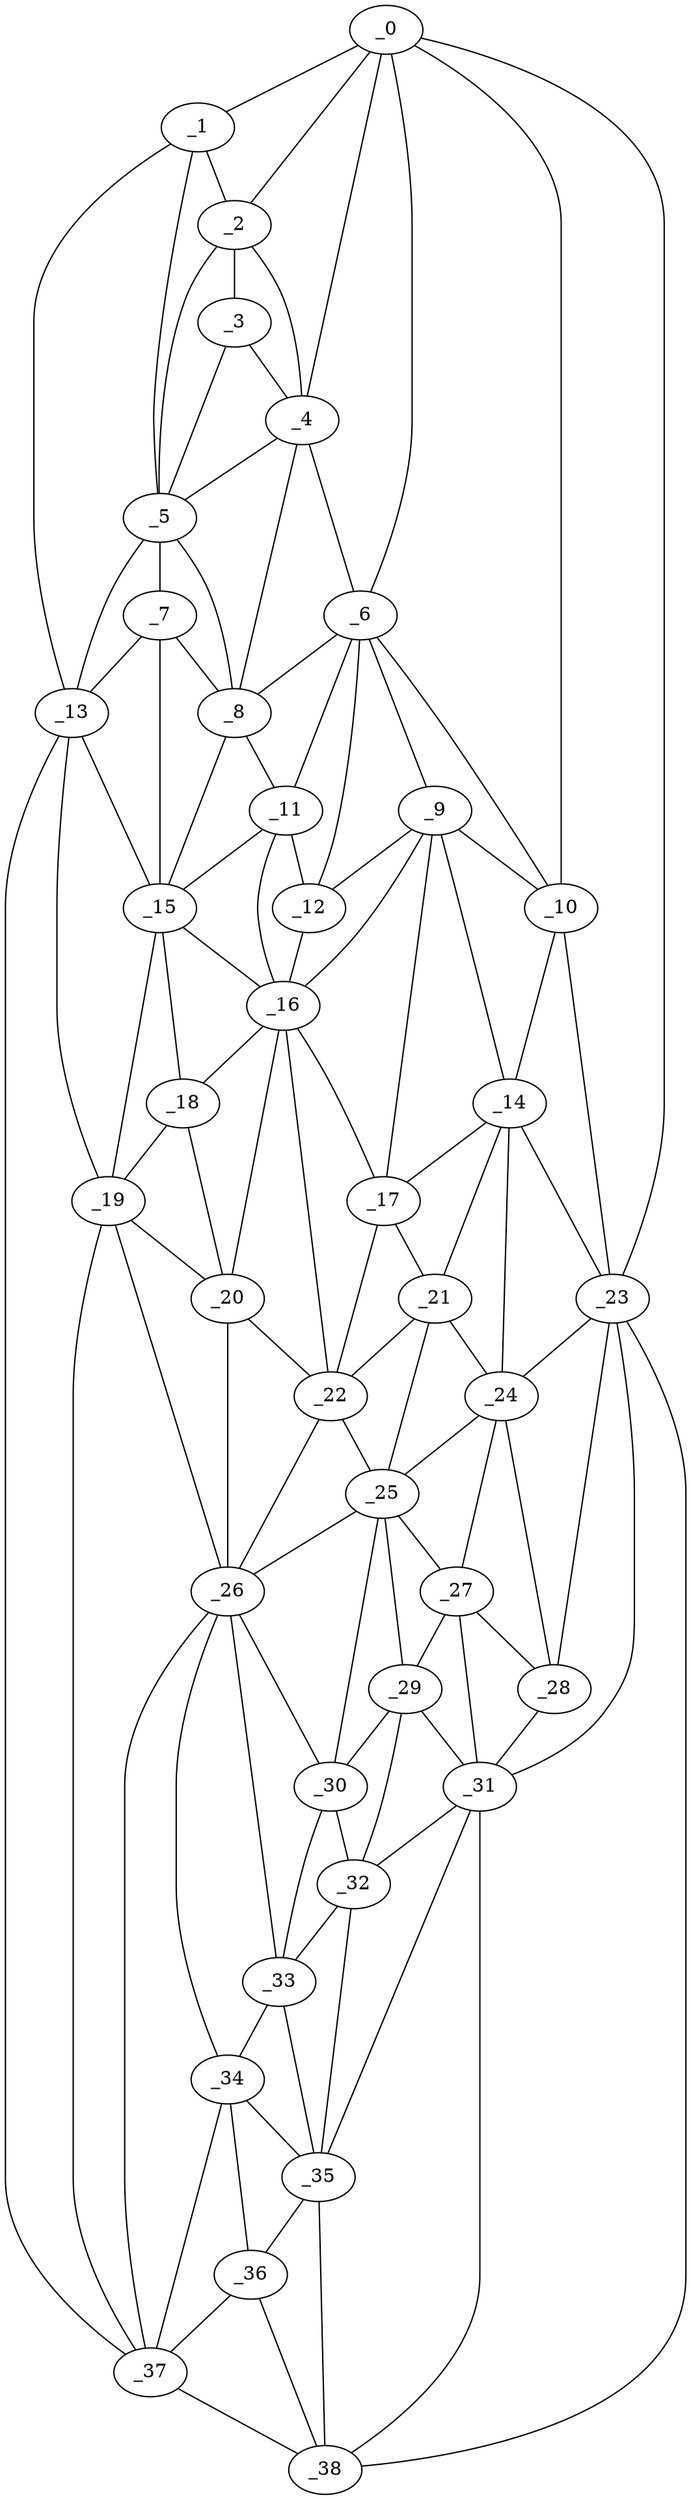 graph "obj1__230.gxl" {
	_0	 [x=4,
		y=64];
	_1	 [x=5,
		y=48];
	_0 -- _1	 [valence=1];
	_2	 [x=23,
		y=48];
	_0 -- _2	 [valence=2];
	_4	 [x=32,
		y=52];
	_0 -- _4	 [valence=2];
	_6	 [x=40,
		y=58];
	_0 -- _6	 [valence=2];
	_10	 [x=46,
		y=74];
	_0 -- _10	 [valence=1];
	_23	 [x=77,
		y=94];
	_0 -- _23	 [valence=1];
	_1 -- _2	 [valence=2];
	_5	 [x=38,
		y=42];
	_1 -- _5	 [valence=1];
	_13	 [x=55,
		y=33];
	_1 -- _13	 [valence=1];
	_3	 [x=31,
		y=46];
	_2 -- _3	 [valence=2];
	_2 -- _4	 [valence=1];
	_2 -- _5	 [valence=2];
	_3 -- _4	 [valence=2];
	_3 -- _5	 [valence=1];
	_4 -- _5	 [valence=1];
	_4 -- _6	 [valence=2];
	_8	 [x=46,
		y=46];
	_4 -- _8	 [valence=2];
	_7	 [x=45,
		y=39];
	_5 -- _7	 [valence=1];
	_5 -- _8	 [valence=2];
	_5 -- _13	 [valence=1];
	_6 -- _8	 [valence=2];
	_9	 [x=46,
		y=69];
	_6 -- _9	 [valence=1];
	_6 -- _10	 [valence=2];
	_11	 [x=47,
		y=54];
	_6 -- _11	 [valence=2];
	_12	 [x=48,
		y=59];
	_6 -- _12	 [valence=2];
	_7 -- _8	 [valence=2];
	_7 -- _13	 [valence=2];
	_15	 [x=60,
		y=41];
	_7 -- _15	 [valence=1];
	_8 -- _11	 [valence=2];
	_8 -- _15	 [valence=2];
	_9 -- _10	 [valence=1];
	_9 -- _12	 [valence=2];
	_14	 [x=57,
		y=79];
	_9 -- _14	 [valence=2];
	_16	 [x=64,
		y=59];
	_9 -- _16	 [valence=2];
	_17	 [x=67,
		y=69];
	_9 -- _17	 [valence=2];
	_10 -- _14	 [valence=1];
	_10 -- _23	 [valence=2];
	_11 -- _12	 [valence=2];
	_11 -- _15	 [valence=1];
	_11 -- _16	 [valence=2];
	_12 -- _16	 [valence=2];
	_13 -- _15	 [valence=1];
	_19	 [x=72,
		y=40];
	_13 -- _19	 [valence=2];
	_37	 [x=126,
		y=61];
	_13 -- _37	 [valence=1];
	_14 -- _17	 [valence=2];
	_21	 [x=72,
		y=70];
	_14 -- _21	 [valence=2];
	_14 -- _23	 [valence=2];
	_24	 [x=78,
		y=80];
	_14 -- _24	 [valence=1];
	_15 -- _16	 [valence=2];
	_18	 [x=68,
		y=46];
	_15 -- _18	 [valence=2];
	_15 -- _19	 [valence=2];
	_16 -- _17	 [valence=1];
	_16 -- _18	 [valence=2];
	_20	 [x=72,
		y=53];
	_16 -- _20	 [valence=1];
	_22	 [x=74,
		y=59];
	_16 -- _22	 [valence=2];
	_17 -- _21	 [valence=2];
	_17 -- _22	 [valence=2];
	_18 -- _19	 [valence=2];
	_18 -- _20	 [valence=2];
	_19 -- _20	 [valence=2];
	_26	 [x=84,
		y=46];
	_19 -- _26	 [valence=2];
	_19 -- _37	 [valence=2];
	_20 -- _22	 [valence=2];
	_20 -- _26	 [valence=2];
	_21 -- _22	 [valence=2];
	_21 -- _24	 [valence=1];
	_25	 [x=82,
		y=63];
	_21 -- _25	 [valence=2];
	_22 -- _25	 [valence=2];
	_22 -- _26	 [valence=2];
	_23 -- _24	 [valence=2];
	_28	 [x=87,
		y=88];
	_23 -- _28	 [valence=2];
	_31	 [x=99,
		y=85];
	_23 -- _31	 [valence=1];
	_38	 [x=126,
		y=77];
	_23 -- _38	 [valence=1];
	_24 -- _25	 [valence=2];
	_27	 [x=86,
		y=79];
	_24 -- _27	 [valence=2];
	_24 -- _28	 [valence=2];
	_25 -- _26	 [valence=2];
	_25 -- _27	 [valence=1];
	_29	 [x=98,
		y=74];
	_25 -- _29	 [valence=2];
	_30	 [x=99,
		y=64];
	_25 -- _30	 [valence=2];
	_26 -- _30	 [valence=2];
	_33	 [x=110,
		y=63];
	_26 -- _33	 [valence=2];
	_34	 [x=116,
		y=61];
	_26 -- _34	 [valence=2];
	_26 -- _37	 [valence=2];
	_27 -- _28	 [valence=2];
	_27 -- _29	 [valence=2];
	_27 -- _31	 [valence=2];
	_28 -- _31	 [valence=2];
	_29 -- _30	 [valence=2];
	_29 -- _31	 [valence=2];
	_32	 [x=106,
		y=72];
	_29 -- _32	 [valence=1];
	_30 -- _32	 [valence=2];
	_30 -- _33	 [valence=1];
	_31 -- _32	 [valence=2];
	_35	 [x=118,
		y=72];
	_31 -- _35	 [valence=2];
	_31 -- _38	 [valence=2];
	_32 -- _33	 [valence=2];
	_32 -- _35	 [valence=2];
	_33 -- _34	 [valence=2];
	_33 -- _35	 [valence=2];
	_34 -- _35	 [valence=1];
	_36	 [x=124,
		y=67];
	_34 -- _36	 [valence=1];
	_34 -- _37	 [valence=1];
	_35 -- _36	 [valence=2];
	_35 -- _38	 [valence=1];
	_36 -- _37	 [valence=2];
	_36 -- _38	 [valence=1];
	_37 -- _38	 [valence=1];
}

